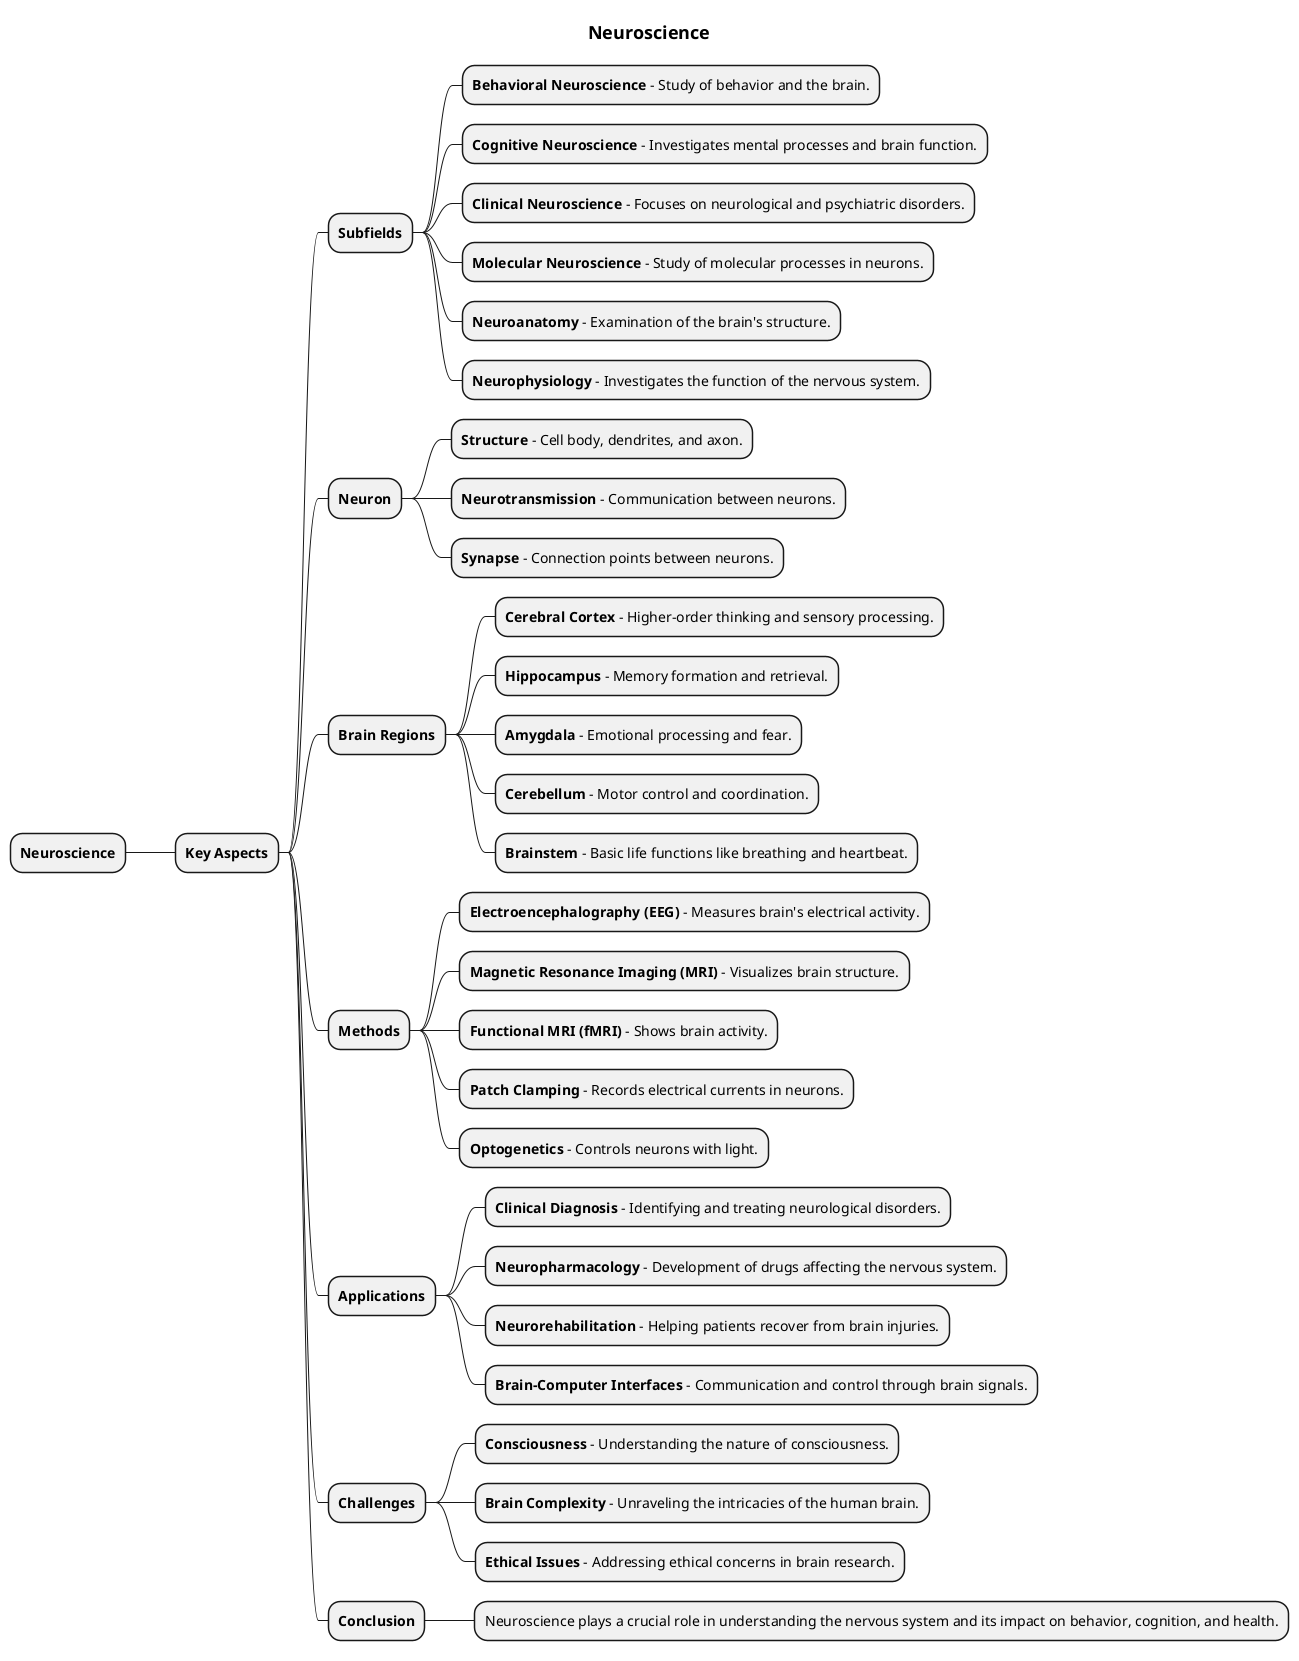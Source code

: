 @startmindmap
title = Neuroscience

* **Neuroscience**
** **Key Aspects**
*** **Subfields**
**** **Behavioral Neuroscience** - Study of behavior and the brain.
**** **Cognitive Neuroscience** - Investigates mental processes and brain function.
**** **Clinical Neuroscience** - Focuses on neurological and psychiatric disorders.
**** **Molecular Neuroscience** - Study of molecular processes in neurons.
**** **Neuroanatomy** - Examination of the brain's structure.
**** **Neurophysiology** - Investigates the function of the nervous system.

*** **Neuron**
**** **Structure** - Cell body, dendrites, and axon.
**** **Neurotransmission** - Communication between neurons.
**** **Synapse** - Connection points between neurons.

*** **Brain Regions**
**** **Cerebral Cortex** - Higher-order thinking and sensory processing.
**** **Hippocampus** - Memory formation and retrieval.
**** **Amygdala** - Emotional processing and fear.
**** **Cerebellum** - Motor control and coordination.
**** **Brainstem** - Basic life functions like breathing and heartbeat.

*** **Methods**
**** **Electroencephalography (EEG)** - Measures brain's electrical activity.
**** **Magnetic Resonance Imaging (MRI)** - Visualizes brain structure.
**** **Functional MRI (fMRI)** - Shows brain activity.
**** **Patch Clamping** - Records electrical currents in neurons.
**** **Optogenetics** - Controls neurons with light.

*** **Applications**
**** **Clinical Diagnosis** - Identifying and treating neurological disorders.
**** **Neuropharmacology** - Development of drugs affecting the nervous system.
**** **Neurorehabilitation** - Helping patients recover from brain injuries.
**** **Brain-Computer Interfaces** - Communication and control through brain signals.

*** **Challenges**
**** **Consciousness** - Understanding the nature of consciousness.
**** **Brain Complexity** - Unraveling the intricacies of the human brain.
**** **Ethical Issues** - Addressing ethical concerns in brain research.

*** **Conclusion**
**** Neuroscience plays a crucial role in understanding the nervous system and its impact on behavior, cognition, and health.
@endmindmap
